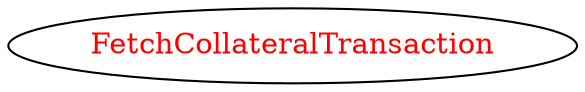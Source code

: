 digraph dependencyGraph {
 concentrate=true;
 ranksep="2.0";
 rankdir="LR"; 
 splines="ortho";
"FetchCollateralTransaction" [fontcolor="red"];
}